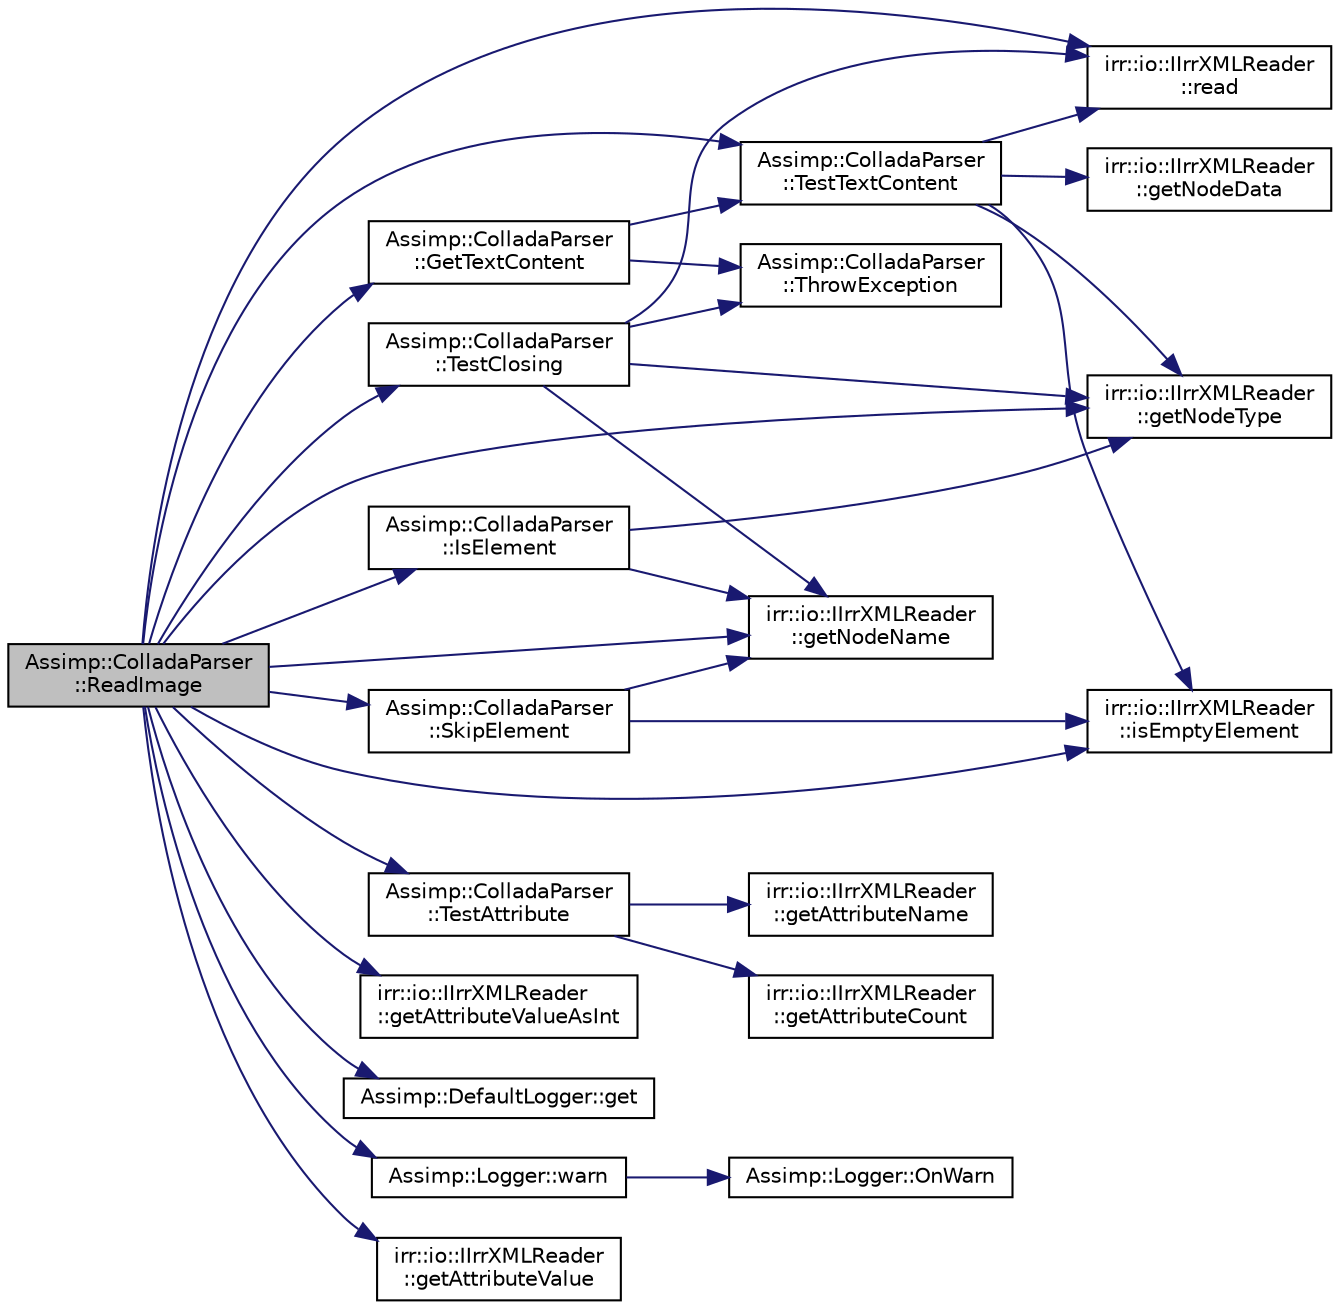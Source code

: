 digraph "Assimp::ColladaParser::ReadImage"
{
  edge [fontname="Helvetica",fontsize="10",labelfontname="Helvetica",labelfontsize="10"];
  node [fontname="Helvetica",fontsize="10",shape=record];
  rankdir="LR";
  Node1 [label="Assimp::ColladaParser\l::ReadImage",height=0.2,width=0.4,color="black", fillcolor="grey75", style="filled", fontcolor="black"];
  Node1 -> Node2 [color="midnightblue",fontsize="10",style="solid"];
  Node2 [label="irr::io::IIrrXMLReader\l::read",height=0.2,width=0.4,color="black", fillcolor="white", style="filled",URL="$classirr_1_1io_1_1_i_irr_x_m_l_reader.html#a157f458f7dabeeff173f72a0fb443a8e",tooltip="Reads forward to the next xml node. "];
  Node1 -> Node3 [color="midnightblue",fontsize="10",style="solid"];
  Node3 [label="irr::io::IIrrXMLReader\l::getNodeType",height=0.2,width=0.4,color="black", fillcolor="white", style="filled",URL="$classirr_1_1io_1_1_i_irr_x_m_l_reader.html#a3482e8e6bdc15965fc6a0bcef6e9a8e0",tooltip="Returns the type of the current XML node. "];
  Node1 -> Node4 [color="midnightblue",fontsize="10",style="solid"];
  Node4 [label="Assimp::ColladaParser\l::IsElement",height=0.2,width=0.4,color="black", fillcolor="white", style="filled",URL="$class_assimp_1_1_collada_parser.html#ab88eb3deb2c29556cb306bc64ade7f2a"];
  Node4 -> Node3 [color="midnightblue",fontsize="10",style="solid"];
  Node4 -> Node5 [color="midnightblue",fontsize="10",style="solid"];
  Node5 [label="irr::io::IIrrXMLReader\l::getNodeName",height=0.2,width=0.4,color="black", fillcolor="white", style="filled",URL="$classirr_1_1io_1_1_i_irr_x_m_l_reader.html#a7d745b130c895d0f910f191d04e20e87",tooltip="Returns the name of the current node. "];
  Node1 -> Node6 [color="midnightblue",fontsize="10",style="solid"];
  Node6 [label="Assimp::ColladaParser\l::SkipElement",height=0.2,width=0.4,color="black", fillcolor="white", style="filled",URL="$class_assimp_1_1_collada_parser.html#a51ce3f8faeaf419017562a4250787e4d"];
  Node6 -> Node7 [color="midnightblue",fontsize="10",style="solid"];
  Node7 [label="irr::io::IIrrXMLReader\l::isEmptyElement",height=0.2,width=0.4,color="black", fillcolor="white", style="filled",URL="$classirr_1_1io_1_1_i_irr_x_m_l_reader.html#a3c85b144e0376c9ff90bce1bbbc338a9",tooltip="Returns if an element is an empty element, like <foo> "];
  Node6 -> Node5 [color="midnightblue",fontsize="10",style="solid"];
  Node1 -> Node7 [color="midnightblue",fontsize="10",style="solid"];
  Node1 -> Node8 [color="midnightblue",fontsize="10",style="solid"];
  Node8 [label="Assimp::ColladaParser\l::TestTextContent",height=0.2,width=0.4,color="black", fillcolor="white", style="filled",URL="$class_assimp_1_1_collada_parser.html#ae17c01f640367946ea94b7288ea3bfe6"];
  Node8 -> Node3 [color="midnightblue",fontsize="10",style="solid"];
  Node8 -> Node7 [color="midnightblue",fontsize="10",style="solid"];
  Node8 -> Node2 [color="midnightblue",fontsize="10",style="solid"];
  Node8 -> Node9 [color="midnightblue",fontsize="10",style="solid"];
  Node9 [label="irr::io::IIrrXMLReader\l::getNodeData",height=0.2,width=0.4,color="black", fillcolor="white", style="filled",URL="$classirr_1_1io_1_1_i_irr_x_m_l_reader.html#aecbe0698e8f9acf88e27dd53da984210",tooltip="Returns data of the current node. "];
  Node1 -> Node10 [color="midnightblue",fontsize="10",style="solid"];
  Node10 [label="Assimp::ColladaParser\l::TestClosing",height=0.2,width=0.4,color="black", fillcolor="white", style="filled",URL="$class_assimp_1_1_collada_parser.html#a33ca34a65b5ce2a0cf3d12e546d599b2"];
  Node10 -> Node3 [color="midnightblue",fontsize="10",style="solid"];
  Node10 -> Node5 [color="midnightblue",fontsize="10",style="solid"];
  Node10 -> Node2 [color="midnightblue",fontsize="10",style="solid"];
  Node10 -> Node11 [color="midnightblue",fontsize="10",style="solid"];
  Node11 [label="Assimp::ColladaParser\l::ThrowException",height=0.2,width=0.4,color="black", fillcolor="white", style="filled",URL="$class_assimp_1_1_collada_parser.html#a5bee81038d013b75b112a76bf5f7b587"];
  Node1 -> Node12 [color="midnightblue",fontsize="10",style="solid"];
  Node12 [label="Assimp::ColladaParser\l::TestAttribute",height=0.2,width=0.4,color="black", fillcolor="white", style="filled",URL="$class_assimp_1_1_collada_parser.html#a489d5ed878b55e984146ba78915c0da8"];
  Node12 -> Node13 [color="midnightblue",fontsize="10",style="solid"];
  Node13 [label="irr::io::IIrrXMLReader\l::getAttributeCount",height=0.2,width=0.4,color="black", fillcolor="white", style="filled",URL="$classirr_1_1io_1_1_i_irr_x_m_l_reader.html#aeaa1cfc860be7b788f78edec403cc2a2",tooltip="Returns attribute count of the current XML node. "];
  Node12 -> Node14 [color="midnightblue",fontsize="10",style="solid"];
  Node14 [label="irr::io::IIrrXMLReader\l::getAttributeName",height=0.2,width=0.4,color="black", fillcolor="white", style="filled",URL="$classirr_1_1io_1_1_i_irr_x_m_l_reader.html#aa0807dc565c67fcf355e656df1a326ef",tooltip="Returns name of an attribute. "];
  Node1 -> Node15 [color="midnightblue",fontsize="10",style="solid"];
  Node15 [label="irr::io::IIrrXMLReader\l::getAttributeValueAsInt",height=0.2,width=0.4,color="black", fillcolor="white", style="filled",URL="$classirr_1_1io_1_1_i_irr_x_m_l_reader.html#ab37bef58865355a7dba0011a38e6c8e7",tooltip="Returns the value of an attribute as integer. "];
  Node1 -> Node16 [color="midnightblue",fontsize="10",style="solid"];
  Node16 [label="Assimp::DefaultLogger::get",height=0.2,width=0.4,color="black", fillcolor="white", style="filled",URL="$class_assimp_1_1_default_logger.html#a093cac26b06553ac774f84769cb0d691",tooltip="Getter for singleton instance. "];
  Node1 -> Node17 [color="midnightblue",fontsize="10",style="solid"];
  Node17 [label="Assimp::Logger::warn",height=0.2,width=0.4,color="black", fillcolor="white", style="filled",URL="$class_assimp_1_1_logger.html#a32bc5ee4b23df13551b83b925907f1b1",tooltip="Writes a warning message. "];
  Node17 -> Node18 [color="midnightblue",fontsize="10",style="solid"];
  Node18 [label="Assimp::Logger::OnWarn",height=0.2,width=0.4,color="black", fillcolor="white", style="filled",URL="$class_assimp_1_1_logger.html#ab8066978dd37992f711d75d49cf4607b",tooltip="Called as a request to write a specific warn message. "];
  Node1 -> Node19 [color="midnightblue",fontsize="10",style="solid"];
  Node19 [label="irr::io::IIrrXMLReader\l::getAttributeValue",height=0.2,width=0.4,color="black", fillcolor="white", style="filled",URL="$classirr_1_1io_1_1_i_irr_x_m_l_reader.html#a41bd71a1b9d4a80cd1d0257dedb35325",tooltip="Returns the value of an attribute. "];
  Node1 -> Node20 [color="midnightblue",fontsize="10",style="solid"];
  Node20 [label="Assimp::ColladaParser\l::GetTextContent",height=0.2,width=0.4,color="black", fillcolor="white", style="filled",URL="$class_assimp_1_1_collada_parser.html#a7d95361d1faa2db22bbb60956e97d78e"];
  Node20 -> Node8 [color="midnightblue",fontsize="10",style="solid"];
  Node20 -> Node11 [color="midnightblue",fontsize="10",style="solid"];
  Node1 -> Node5 [color="midnightblue",fontsize="10",style="solid"];
}
